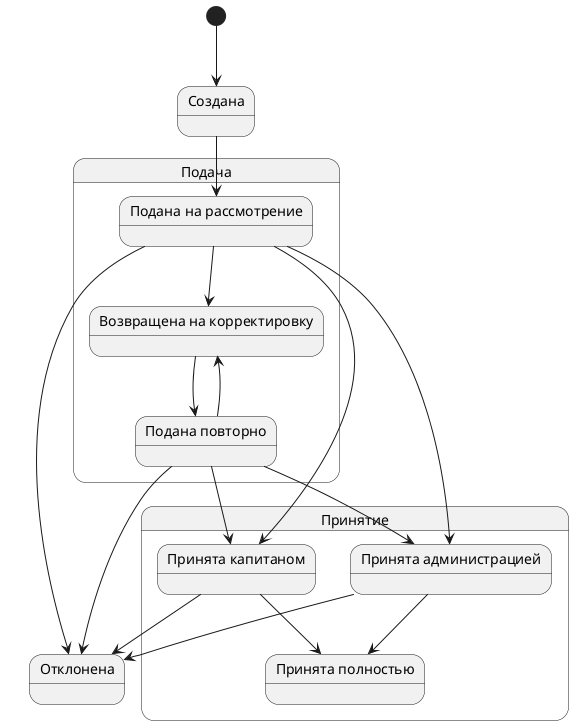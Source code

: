 @startuml

state "Создана" as created

state Подача {
  state "Подана на рассмотрение" as submitted
  state "Подана повторно" as resubmitted
  state "Возвращена на корректировку" as returnForCorrection
}


state "Отклонена" as rejected

state Принятие {
  state "Принята капитаном" as acceptedByCaptain
  state "Принята администрацией" as acceptedByAdministration
  state "Принята полностью" as accepted
}

[*] --> created
created --> submitted
submitted --> rejected
submitted --> acceptedByCaptain
submitted --> acceptedByAdministration
acceptedByCaptain --> accepted
acceptedByAdministration --> accepted
acceptedByCaptain --> rejected
acceptedByAdministration --> rejected
submitted --> returnForCorrection

returnForCorrection --> resubmitted
resubmitted --> rejected
resubmitted --> acceptedByCaptain
resubmitted --> acceptedByAdministration
resubmitted --> returnForCorrection

@enduml